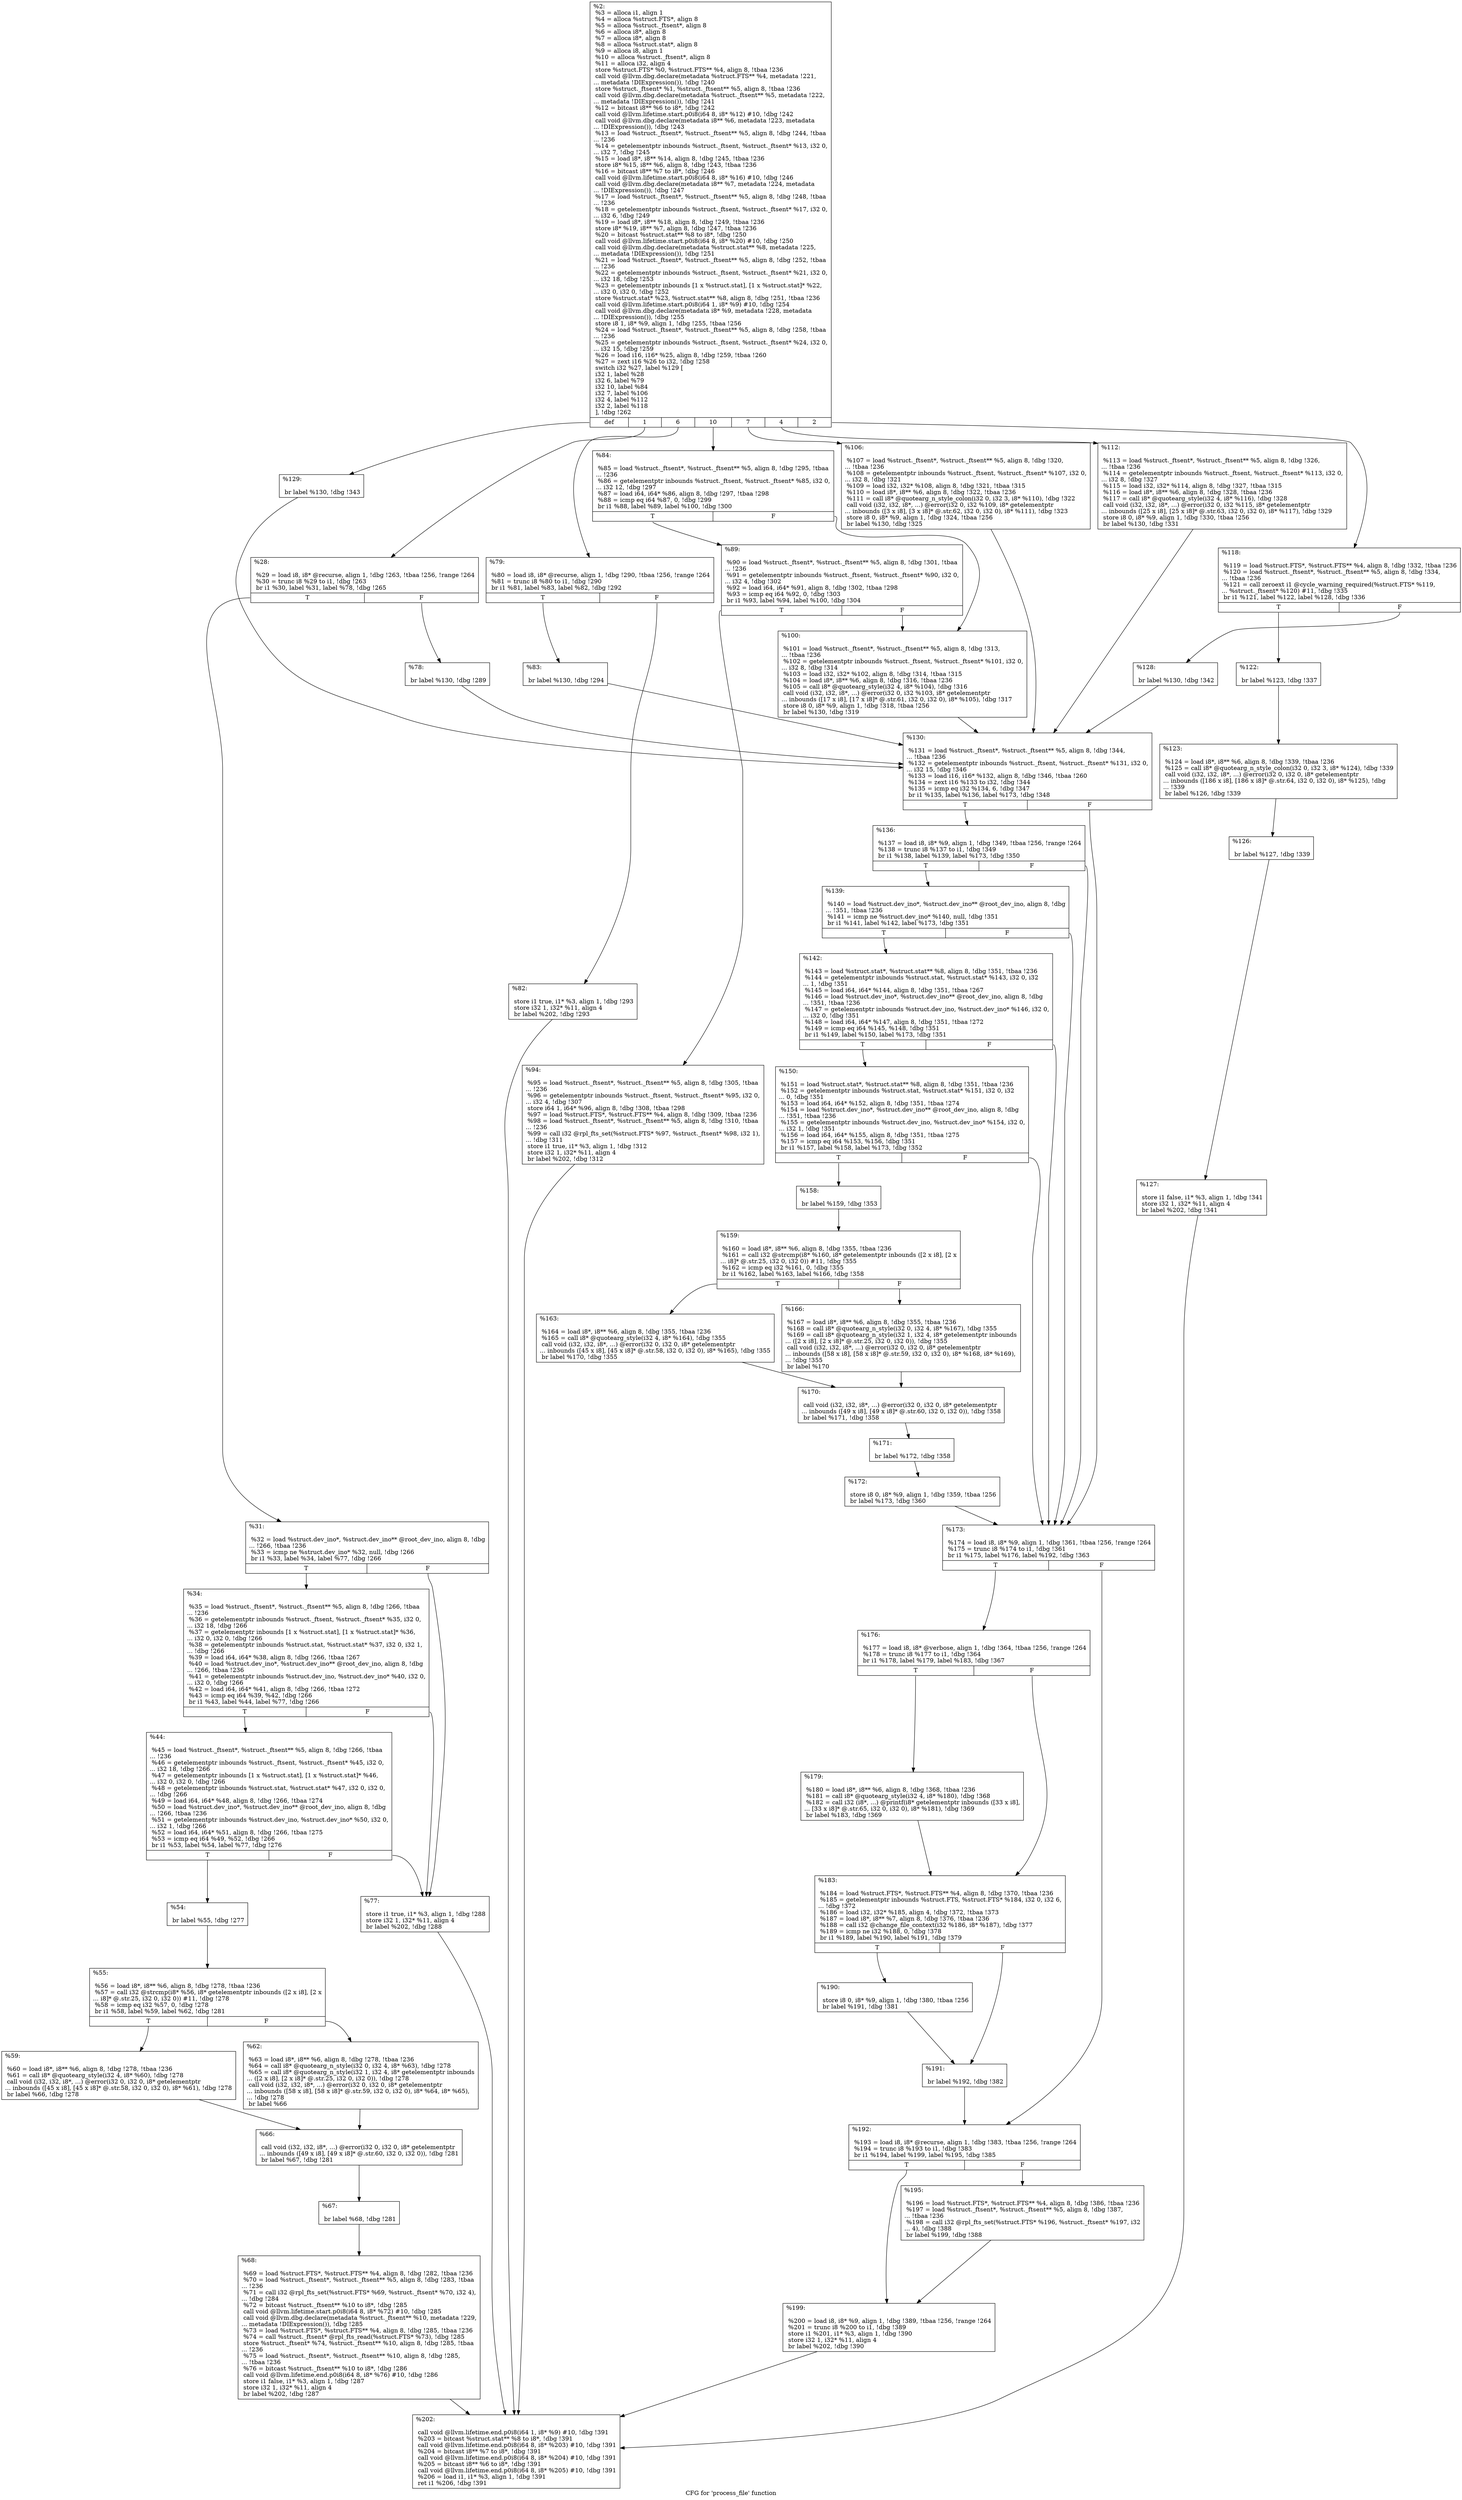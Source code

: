 digraph "CFG for 'process_file' function" {
	label="CFG for 'process_file' function";

	Node0x110ded0 [shape=record,label="{%2:\l  %3 = alloca i1, align 1\l  %4 = alloca %struct.FTS*, align 8\l  %5 = alloca %struct._ftsent*, align 8\l  %6 = alloca i8*, align 8\l  %7 = alloca i8*, align 8\l  %8 = alloca %struct.stat*, align 8\l  %9 = alloca i8, align 1\l  %10 = alloca %struct._ftsent*, align 8\l  %11 = alloca i32, align 4\l  store %struct.FTS* %0, %struct.FTS** %4, align 8, !tbaa !236\l  call void @llvm.dbg.declare(metadata %struct.FTS** %4, metadata !221,\l... metadata !DIExpression()), !dbg !240\l  store %struct._ftsent* %1, %struct._ftsent** %5, align 8, !tbaa !236\l  call void @llvm.dbg.declare(metadata %struct._ftsent** %5, metadata !222,\l... metadata !DIExpression()), !dbg !241\l  %12 = bitcast i8** %6 to i8*, !dbg !242\l  call void @llvm.lifetime.start.p0i8(i64 8, i8* %12) #10, !dbg !242\l  call void @llvm.dbg.declare(metadata i8** %6, metadata !223, metadata\l... !DIExpression()), !dbg !243\l  %13 = load %struct._ftsent*, %struct._ftsent** %5, align 8, !dbg !244, !tbaa\l... !236\l  %14 = getelementptr inbounds %struct._ftsent, %struct._ftsent* %13, i32 0,\l... i32 7, !dbg !245\l  %15 = load i8*, i8** %14, align 8, !dbg !245, !tbaa !236\l  store i8* %15, i8** %6, align 8, !dbg !243, !tbaa !236\l  %16 = bitcast i8** %7 to i8*, !dbg !246\l  call void @llvm.lifetime.start.p0i8(i64 8, i8* %16) #10, !dbg !246\l  call void @llvm.dbg.declare(metadata i8** %7, metadata !224, metadata\l... !DIExpression()), !dbg !247\l  %17 = load %struct._ftsent*, %struct._ftsent** %5, align 8, !dbg !248, !tbaa\l... !236\l  %18 = getelementptr inbounds %struct._ftsent, %struct._ftsent* %17, i32 0,\l... i32 6, !dbg !249\l  %19 = load i8*, i8** %18, align 8, !dbg !249, !tbaa !236\l  store i8* %19, i8** %7, align 8, !dbg !247, !tbaa !236\l  %20 = bitcast %struct.stat** %8 to i8*, !dbg !250\l  call void @llvm.lifetime.start.p0i8(i64 8, i8* %20) #10, !dbg !250\l  call void @llvm.dbg.declare(metadata %struct.stat** %8, metadata !225,\l... metadata !DIExpression()), !dbg !251\l  %21 = load %struct._ftsent*, %struct._ftsent** %5, align 8, !dbg !252, !tbaa\l... !236\l  %22 = getelementptr inbounds %struct._ftsent, %struct._ftsent* %21, i32 0,\l... i32 18, !dbg !253\l  %23 = getelementptr inbounds [1 x %struct.stat], [1 x %struct.stat]* %22,\l... i32 0, i32 0, !dbg !252\l  store %struct.stat* %23, %struct.stat** %8, align 8, !dbg !251, !tbaa !236\l  call void @llvm.lifetime.start.p0i8(i64 1, i8* %9) #10, !dbg !254\l  call void @llvm.dbg.declare(metadata i8* %9, metadata !228, metadata\l... !DIExpression()), !dbg !255\l  store i8 1, i8* %9, align 1, !dbg !255, !tbaa !256\l  %24 = load %struct._ftsent*, %struct._ftsent** %5, align 8, !dbg !258, !tbaa\l... !236\l  %25 = getelementptr inbounds %struct._ftsent, %struct._ftsent* %24, i32 0,\l... i32 15, !dbg !259\l  %26 = load i16, i16* %25, align 8, !dbg !259, !tbaa !260\l  %27 = zext i16 %26 to i32, !dbg !258\l  switch i32 %27, label %129 [\l    i32 1, label %28\l    i32 6, label %79\l    i32 10, label %84\l    i32 7, label %106\l    i32 4, label %112\l    i32 2, label %118\l  ], !dbg !262\l|{<s0>def|<s1>1|<s2>6|<s3>10|<s4>7|<s5>4|<s6>2}}"];
	Node0x110ded0:s0 -> Node0x110e9f0;
	Node0x110ded0:s1 -> Node0x110e130;
	Node0x110ded0:s2 -> Node0x110e540;
	Node0x110ded0:s3 -> Node0x110e630;
	Node0x110ded0:s4 -> Node0x110e770;
	Node0x110ded0:s5 -> Node0x110e7c0;
	Node0x110ded0:s6 -> Node0x110e810;
	Node0x110e130 [shape=record,label="{%28:\l\l  %29 = load i8, i8* @recurse, align 1, !dbg !263, !tbaa !256, !range !264\l  %30 = trunc i8 %29 to i1, !dbg !263\l  br i1 %30, label %31, label %78, !dbg !265\l|{<s0>T|<s1>F}}"];
	Node0x110e130:s0 -> Node0x110e180;
	Node0x110e130:s1 -> Node0x110e4f0;
	Node0x110e180 [shape=record,label="{%31:\l\l  %32 = load %struct.dev_ino*, %struct.dev_ino** @root_dev_ino, align 8, !dbg\l... !266, !tbaa !236\l  %33 = icmp ne %struct.dev_ino* %32, null, !dbg !266\l  br i1 %33, label %34, label %77, !dbg !266\l|{<s0>T|<s1>F}}"];
	Node0x110e180:s0 -> Node0x110e1d0;
	Node0x110e180:s1 -> Node0x110e4a0;
	Node0x110e1d0 [shape=record,label="{%34:\l\l  %35 = load %struct._ftsent*, %struct._ftsent** %5, align 8, !dbg !266, !tbaa\l... !236\l  %36 = getelementptr inbounds %struct._ftsent, %struct._ftsent* %35, i32 0,\l... i32 18, !dbg !266\l  %37 = getelementptr inbounds [1 x %struct.stat], [1 x %struct.stat]* %36,\l... i32 0, i32 0, !dbg !266\l  %38 = getelementptr inbounds %struct.stat, %struct.stat* %37, i32 0, i32 1,\l... !dbg !266\l  %39 = load i64, i64* %38, align 8, !dbg !266, !tbaa !267\l  %40 = load %struct.dev_ino*, %struct.dev_ino** @root_dev_ino, align 8, !dbg\l... !266, !tbaa !236\l  %41 = getelementptr inbounds %struct.dev_ino, %struct.dev_ino* %40, i32 0,\l... i32 0, !dbg !266\l  %42 = load i64, i64* %41, align 8, !dbg !266, !tbaa !272\l  %43 = icmp eq i64 %39, %42, !dbg !266\l  br i1 %43, label %44, label %77, !dbg !266\l|{<s0>T|<s1>F}}"];
	Node0x110e1d0:s0 -> Node0x110e220;
	Node0x110e1d0:s1 -> Node0x110e4a0;
	Node0x110e220 [shape=record,label="{%44:\l\l  %45 = load %struct._ftsent*, %struct._ftsent** %5, align 8, !dbg !266, !tbaa\l... !236\l  %46 = getelementptr inbounds %struct._ftsent, %struct._ftsent* %45, i32 0,\l... i32 18, !dbg !266\l  %47 = getelementptr inbounds [1 x %struct.stat], [1 x %struct.stat]* %46,\l... i32 0, i32 0, !dbg !266\l  %48 = getelementptr inbounds %struct.stat, %struct.stat* %47, i32 0, i32 0,\l... !dbg !266\l  %49 = load i64, i64* %48, align 8, !dbg !266, !tbaa !274\l  %50 = load %struct.dev_ino*, %struct.dev_ino** @root_dev_ino, align 8, !dbg\l... !266, !tbaa !236\l  %51 = getelementptr inbounds %struct.dev_ino, %struct.dev_ino* %50, i32 0,\l... i32 1, !dbg !266\l  %52 = load i64, i64* %51, align 8, !dbg !266, !tbaa !275\l  %53 = icmp eq i64 %49, %52, !dbg !266\l  br i1 %53, label %54, label %77, !dbg !276\l|{<s0>T|<s1>F}}"];
	Node0x110e220:s0 -> Node0x110e270;
	Node0x110e220:s1 -> Node0x110e4a0;
	Node0x110e270 [shape=record,label="{%54:\l\l  br label %55, !dbg !277\l}"];
	Node0x110e270 -> Node0x110e2c0;
	Node0x110e2c0 [shape=record,label="{%55:\l\l  %56 = load i8*, i8** %6, align 8, !dbg !278, !tbaa !236\l  %57 = call i32 @strcmp(i8* %56, i8* getelementptr inbounds ([2 x i8], [2 x\l... i8]* @.str.25, i32 0, i32 0)) #11, !dbg !278\l  %58 = icmp eq i32 %57, 0, !dbg !278\l  br i1 %58, label %59, label %62, !dbg !281\l|{<s0>T|<s1>F}}"];
	Node0x110e2c0:s0 -> Node0x110e310;
	Node0x110e2c0:s1 -> Node0x110e360;
	Node0x110e310 [shape=record,label="{%59:\l\l  %60 = load i8*, i8** %6, align 8, !dbg !278, !tbaa !236\l  %61 = call i8* @quotearg_style(i32 4, i8* %60), !dbg !278\l  call void (i32, i32, i8*, ...) @error(i32 0, i32 0, i8* getelementptr\l... inbounds ([45 x i8], [45 x i8]* @.str.58, i32 0, i32 0), i8* %61), !dbg !278\l  br label %66, !dbg !278\l}"];
	Node0x110e310 -> Node0x110e3b0;
	Node0x110e360 [shape=record,label="{%62:\l\l  %63 = load i8*, i8** %6, align 8, !dbg !278, !tbaa !236\l  %64 = call i8* @quotearg_n_style(i32 0, i32 4, i8* %63), !dbg !278\l  %65 = call i8* @quotearg_n_style(i32 1, i32 4, i8* getelementptr inbounds\l... ([2 x i8], [2 x i8]* @.str.25, i32 0, i32 0)), !dbg !278\l  call void (i32, i32, i8*, ...) @error(i32 0, i32 0, i8* getelementptr\l... inbounds ([58 x i8], [58 x i8]* @.str.59, i32 0, i32 0), i8* %64, i8* %65),\l... !dbg !278\l  br label %66\l}"];
	Node0x110e360 -> Node0x110e3b0;
	Node0x110e3b0 [shape=record,label="{%66:\l\l  call void (i32, i32, i8*, ...) @error(i32 0, i32 0, i8* getelementptr\l... inbounds ([49 x i8], [49 x i8]* @.str.60, i32 0, i32 0)), !dbg !281\l  br label %67, !dbg !281\l}"];
	Node0x110e3b0 -> Node0x110e400;
	Node0x110e400 [shape=record,label="{%67:\l\l  br label %68, !dbg !281\l}"];
	Node0x110e400 -> Node0x110e450;
	Node0x110e450 [shape=record,label="{%68:\l\l  %69 = load %struct.FTS*, %struct.FTS** %4, align 8, !dbg !282, !tbaa !236\l  %70 = load %struct._ftsent*, %struct._ftsent** %5, align 8, !dbg !283, !tbaa\l... !236\l  %71 = call i32 @rpl_fts_set(%struct.FTS* %69, %struct._ftsent* %70, i32 4),\l... !dbg !284\l  %72 = bitcast %struct._ftsent** %10 to i8*, !dbg !285\l  call void @llvm.lifetime.start.p0i8(i64 8, i8* %72) #10, !dbg !285\l  call void @llvm.dbg.declare(metadata %struct._ftsent** %10, metadata !229,\l... metadata !DIExpression()), !dbg !285\l  %73 = load %struct.FTS*, %struct.FTS** %4, align 8, !dbg !285, !tbaa !236\l  %74 = call %struct._ftsent* @rpl_fts_read(%struct.FTS* %73), !dbg !285\l  store %struct._ftsent* %74, %struct._ftsent** %10, align 8, !dbg !285, !tbaa\l... !236\l  %75 = load %struct._ftsent*, %struct._ftsent** %10, align 8, !dbg !285,\l... !tbaa !236\l  %76 = bitcast %struct._ftsent** %10 to i8*, !dbg !286\l  call void @llvm.lifetime.end.p0i8(i64 8, i8* %76) #10, !dbg !286\l  store i1 false, i1* %3, align 1, !dbg !287\l  store i32 1, i32* %11, align 4\l  br label %202, !dbg !287\l}"];
	Node0x110e450 -> Node0x110f0d0;
	Node0x110e4a0 [shape=record,label="{%77:\l\l  store i1 true, i1* %3, align 1, !dbg !288\l  store i32 1, i32* %11, align 4\l  br label %202, !dbg !288\l}"];
	Node0x110e4a0 -> Node0x110f0d0;
	Node0x110e4f0 [shape=record,label="{%78:\l\l  br label %130, !dbg !289\l}"];
	Node0x110e4f0 -> Node0x110ea40;
	Node0x110e540 [shape=record,label="{%79:\l\l  %80 = load i8, i8* @recurse, align 1, !dbg !290, !tbaa !256, !range !264\l  %81 = trunc i8 %80 to i1, !dbg !290\l  br i1 %81, label %83, label %82, !dbg !292\l|{<s0>T|<s1>F}}"];
	Node0x110e540:s0 -> Node0x110e5e0;
	Node0x110e540:s1 -> Node0x110e590;
	Node0x110e590 [shape=record,label="{%82:\l\l  store i1 true, i1* %3, align 1, !dbg !293\l  store i32 1, i32* %11, align 4\l  br label %202, !dbg !293\l}"];
	Node0x110e590 -> Node0x110f0d0;
	Node0x110e5e0 [shape=record,label="{%83:\l\l  br label %130, !dbg !294\l}"];
	Node0x110e5e0 -> Node0x110ea40;
	Node0x110e630 [shape=record,label="{%84:\l\l  %85 = load %struct._ftsent*, %struct._ftsent** %5, align 8, !dbg !295, !tbaa\l... !236\l  %86 = getelementptr inbounds %struct._ftsent, %struct._ftsent* %85, i32 0,\l... i32 12, !dbg !297\l  %87 = load i64, i64* %86, align 8, !dbg !297, !tbaa !298\l  %88 = icmp eq i64 %87, 0, !dbg !299\l  br i1 %88, label %89, label %100, !dbg !300\l|{<s0>T|<s1>F}}"];
	Node0x110e630:s0 -> Node0x110e680;
	Node0x110e630:s1 -> Node0x110e720;
	Node0x110e680 [shape=record,label="{%89:\l\l  %90 = load %struct._ftsent*, %struct._ftsent** %5, align 8, !dbg !301, !tbaa\l... !236\l  %91 = getelementptr inbounds %struct._ftsent, %struct._ftsent* %90, i32 0,\l... i32 4, !dbg !302\l  %92 = load i64, i64* %91, align 8, !dbg !302, !tbaa !298\l  %93 = icmp eq i64 %92, 0, !dbg !303\l  br i1 %93, label %94, label %100, !dbg !304\l|{<s0>T|<s1>F}}"];
	Node0x110e680:s0 -> Node0x110e6d0;
	Node0x110e680:s1 -> Node0x110e720;
	Node0x110e6d0 [shape=record,label="{%94:\l\l  %95 = load %struct._ftsent*, %struct._ftsent** %5, align 8, !dbg !305, !tbaa\l... !236\l  %96 = getelementptr inbounds %struct._ftsent, %struct._ftsent* %95, i32 0,\l... i32 4, !dbg !307\l  store i64 1, i64* %96, align 8, !dbg !308, !tbaa !298\l  %97 = load %struct.FTS*, %struct.FTS** %4, align 8, !dbg !309, !tbaa !236\l  %98 = load %struct._ftsent*, %struct._ftsent** %5, align 8, !dbg !310, !tbaa\l... !236\l  %99 = call i32 @rpl_fts_set(%struct.FTS* %97, %struct._ftsent* %98, i32 1),\l... !dbg !311\l  store i1 true, i1* %3, align 1, !dbg !312\l  store i32 1, i32* %11, align 4\l  br label %202, !dbg !312\l}"];
	Node0x110e6d0 -> Node0x110f0d0;
	Node0x110e720 [shape=record,label="{%100:\l\l  %101 = load %struct._ftsent*, %struct._ftsent** %5, align 8, !dbg !313,\l... !tbaa !236\l  %102 = getelementptr inbounds %struct._ftsent, %struct._ftsent* %101, i32 0,\l... i32 8, !dbg !314\l  %103 = load i32, i32* %102, align 8, !dbg !314, !tbaa !315\l  %104 = load i8*, i8** %6, align 8, !dbg !316, !tbaa !236\l  %105 = call i8* @quotearg_style(i32 4, i8* %104), !dbg !316\l  call void (i32, i32, i8*, ...) @error(i32 0, i32 %103, i8* getelementptr\l... inbounds ([17 x i8], [17 x i8]* @.str.61, i32 0, i32 0), i8* %105), !dbg !317\l  store i8 0, i8* %9, align 1, !dbg !318, !tbaa !256\l  br label %130, !dbg !319\l}"];
	Node0x110e720 -> Node0x110ea40;
	Node0x110e770 [shape=record,label="{%106:\l\l  %107 = load %struct._ftsent*, %struct._ftsent** %5, align 8, !dbg !320,\l... !tbaa !236\l  %108 = getelementptr inbounds %struct._ftsent, %struct._ftsent* %107, i32 0,\l... i32 8, !dbg !321\l  %109 = load i32, i32* %108, align 8, !dbg !321, !tbaa !315\l  %110 = load i8*, i8** %6, align 8, !dbg !322, !tbaa !236\l  %111 = call i8* @quotearg_n_style_colon(i32 0, i32 3, i8* %110), !dbg !322\l  call void (i32, i32, i8*, ...) @error(i32 0, i32 %109, i8* getelementptr\l... inbounds ([3 x i8], [3 x i8]* @.str.62, i32 0, i32 0), i8* %111), !dbg !323\l  store i8 0, i8* %9, align 1, !dbg !324, !tbaa !256\l  br label %130, !dbg !325\l}"];
	Node0x110e770 -> Node0x110ea40;
	Node0x110e7c0 [shape=record,label="{%112:\l\l  %113 = load %struct._ftsent*, %struct._ftsent** %5, align 8, !dbg !326,\l... !tbaa !236\l  %114 = getelementptr inbounds %struct._ftsent, %struct._ftsent* %113, i32 0,\l... i32 8, !dbg !327\l  %115 = load i32, i32* %114, align 8, !dbg !327, !tbaa !315\l  %116 = load i8*, i8** %6, align 8, !dbg !328, !tbaa !236\l  %117 = call i8* @quotearg_style(i32 4, i8* %116), !dbg !328\l  call void (i32, i32, i8*, ...) @error(i32 0, i32 %115, i8* getelementptr\l... inbounds ([25 x i8], [25 x i8]* @.str.63, i32 0, i32 0), i8* %117), !dbg !329\l  store i8 0, i8* %9, align 1, !dbg !330, !tbaa !256\l  br label %130, !dbg !331\l}"];
	Node0x110e7c0 -> Node0x110ea40;
	Node0x110e810 [shape=record,label="{%118:\l\l  %119 = load %struct.FTS*, %struct.FTS** %4, align 8, !dbg !332, !tbaa !236\l  %120 = load %struct._ftsent*, %struct._ftsent** %5, align 8, !dbg !334,\l... !tbaa !236\l  %121 = call zeroext i1 @cycle_warning_required(%struct.FTS* %119,\l... %struct._ftsent* %120) #11, !dbg !335\l  br i1 %121, label %122, label %128, !dbg !336\l|{<s0>T|<s1>F}}"];
	Node0x110e810:s0 -> Node0x110e860;
	Node0x110e810:s1 -> Node0x110e9a0;
	Node0x110e860 [shape=record,label="{%122:\l\l  br label %123, !dbg !337\l}"];
	Node0x110e860 -> Node0x110e8b0;
	Node0x110e8b0 [shape=record,label="{%123:\l\l  %124 = load i8*, i8** %6, align 8, !dbg !339, !tbaa !236\l  %125 = call i8* @quotearg_n_style_colon(i32 0, i32 3, i8* %124), !dbg !339\l  call void (i32, i32, i8*, ...) @error(i32 0, i32 0, i8* getelementptr\l... inbounds ([186 x i8], [186 x i8]* @.str.64, i32 0, i32 0), i8* %125), !dbg\l... !339\l  br label %126, !dbg !339\l}"];
	Node0x110e8b0 -> Node0x110e900;
	Node0x110e900 [shape=record,label="{%126:\l\l  br label %127, !dbg !339\l}"];
	Node0x110e900 -> Node0x110e950;
	Node0x110e950 [shape=record,label="{%127:\l\l  store i1 false, i1* %3, align 1, !dbg !341\l  store i32 1, i32* %11, align 4\l  br label %202, !dbg !341\l}"];
	Node0x110e950 -> Node0x110f0d0;
	Node0x110e9a0 [shape=record,label="{%128:\l\l  br label %130, !dbg !342\l}"];
	Node0x110e9a0 -> Node0x110ea40;
	Node0x110e9f0 [shape=record,label="{%129:\l\l  br label %130, !dbg !343\l}"];
	Node0x110e9f0 -> Node0x110ea40;
	Node0x110ea40 [shape=record,label="{%130:\l\l  %131 = load %struct._ftsent*, %struct._ftsent** %5, align 8, !dbg !344,\l... !tbaa !236\l  %132 = getelementptr inbounds %struct._ftsent, %struct._ftsent* %131, i32 0,\l... i32 15, !dbg !346\l  %133 = load i16, i16* %132, align 8, !dbg !346, !tbaa !260\l  %134 = zext i16 %133 to i32, !dbg !344\l  %135 = icmp eq i32 %134, 6, !dbg !347\l  br i1 %135, label %136, label %173, !dbg !348\l|{<s0>T|<s1>F}}"];
	Node0x110ea40:s0 -> Node0x110ea90;
	Node0x110ea40:s1 -> Node0x110ee00;
	Node0x110ea90 [shape=record,label="{%136:\l\l  %137 = load i8, i8* %9, align 1, !dbg !349, !tbaa !256, !range !264\l  %138 = trunc i8 %137 to i1, !dbg !349\l  br i1 %138, label %139, label %173, !dbg !350\l|{<s0>T|<s1>F}}"];
	Node0x110ea90:s0 -> Node0x110eae0;
	Node0x110ea90:s1 -> Node0x110ee00;
	Node0x110eae0 [shape=record,label="{%139:\l\l  %140 = load %struct.dev_ino*, %struct.dev_ino** @root_dev_ino, align 8, !dbg\l... !351, !tbaa !236\l  %141 = icmp ne %struct.dev_ino* %140, null, !dbg !351\l  br i1 %141, label %142, label %173, !dbg !351\l|{<s0>T|<s1>F}}"];
	Node0x110eae0:s0 -> Node0x110eb30;
	Node0x110eae0:s1 -> Node0x110ee00;
	Node0x110eb30 [shape=record,label="{%142:\l\l  %143 = load %struct.stat*, %struct.stat** %8, align 8, !dbg !351, !tbaa !236\l  %144 = getelementptr inbounds %struct.stat, %struct.stat* %143, i32 0, i32\l... 1, !dbg !351\l  %145 = load i64, i64* %144, align 8, !dbg !351, !tbaa !267\l  %146 = load %struct.dev_ino*, %struct.dev_ino** @root_dev_ino, align 8, !dbg\l... !351, !tbaa !236\l  %147 = getelementptr inbounds %struct.dev_ino, %struct.dev_ino* %146, i32 0,\l... i32 0, !dbg !351\l  %148 = load i64, i64* %147, align 8, !dbg !351, !tbaa !272\l  %149 = icmp eq i64 %145, %148, !dbg !351\l  br i1 %149, label %150, label %173, !dbg !351\l|{<s0>T|<s1>F}}"];
	Node0x110eb30:s0 -> Node0x110eb80;
	Node0x110eb30:s1 -> Node0x110ee00;
	Node0x110eb80 [shape=record,label="{%150:\l\l  %151 = load %struct.stat*, %struct.stat** %8, align 8, !dbg !351, !tbaa !236\l  %152 = getelementptr inbounds %struct.stat, %struct.stat* %151, i32 0, i32\l... 0, !dbg !351\l  %153 = load i64, i64* %152, align 8, !dbg !351, !tbaa !274\l  %154 = load %struct.dev_ino*, %struct.dev_ino** @root_dev_ino, align 8, !dbg\l... !351, !tbaa !236\l  %155 = getelementptr inbounds %struct.dev_ino, %struct.dev_ino* %154, i32 0,\l... i32 1, !dbg !351\l  %156 = load i64, i64* %155, align 8, !dbg !351, !tbaa !275\l  %157 = icmp eq i64 %153, %156, !dbg !351\l  br i1 %157, label %158, label %173, !dbg !352\l|{<s0>T|<s1>F}}"];
	Node0x110eb80:s0 -> Node0x110ebd0;
	Node0x110eb80:s1 -> Node0x110ee00;
	Node0x110ebd0 [shape=record,label="{%158:\l\l  br label %159, !dbg !353\l}"];
	Node0x110ebd0 -> Node0x110ec20;
	Node0x110ec20 [shape=record,label="{%159:\l\l  %160 = load i8*, i8** %6, align 8, !dbg !355, !tbaa !236\l  %161 = call i32 @strcmp(i8* %160, i8* getelementptr inbounds ([2 x i8], [2 x\l... i8]* @.str.25, i32 0, i32 0)) #11, !dbg !355\l  %162 = icmp eq i32 %161, 0, !dbg !355\l  br i1 %162, label %163, label %166, !dbg !358\l|{<s0>T|<s1>F}}"];
	Node0x110ec20:s0 -> Node0x110ec70;
	Node0x110ec20:s1 -> Node0x110ecc0;
	Node0x110ec70 [shape=record,label="{%163:\l\l  %164 = load i8*, i8** %6, align 8, !dbg !355, !tbaa !236\l  %165 = call i8* @quotearg_style(i32 4, i8* %164), !dbg !355\l  call void (i32, i32, i8*, ...) @error(i32 0, i32 0, i8* getelementptr\l... inbounds ([45 x i8], [45 x i8]* @.str.58, i32 0, i32 0), i8* %165), !dbg !355\l  br label %170, !dbg !355\l}"];
	Node0x110ec70 -> Node0x110ed10;
	Node0x110ecc0 [shape=record,label="{%166:\l\l  %167 = load i8*, i8** %6, align 8, !dbg !355, !tbaa !236\l  %168 = call i8* @quotearg_n_style(i32 0, i32 4, i8* %167), !dbg !355\l  %169 = call i8* @quotearg_n_style(i32 1, i32 4, i8* getelementptr inbounds\l... ([2 x i8], [2 x i8]* @.str.25, i32 0, i32 0)), !dbg !355\l  call void (i32, i32, i8*, ...) @error(i32 0, i32 0, i8* getelementptr\l... inbounds ([58 x i8], [58 x i8]* @.str.59, i32 0, i32 0), i8* %168, i8* %169),\l... !dbg !355\l  br label %170\l}"];
	Node0x110ecc0 -> Node0x110ed10;
	Node0x110ed10 [shape=record,label="{%170:\l\l  call void (i32, i32, i8*, ...) @error(i32 0, i32 0, i8* getelementptr\l... inbounds ([49 x i8], [49 x i8]* @.str.60, i32 0, i32 0)), !dbg !358\l  br label %171, !dbg !358\l}"];
	Node0x110ed10 -> Node0x110ed60;
	Node0x110ed60 [shape=record,label="{%171:\l\l  br label %172, !dbg !358\l}"];
	Node0x110ed60 -> Node0x110edb0;
	Node0x110edb0 [shape=record,label="{%172:\l\l  store i8 0, i8* %9, align 1, !dbg !359, !tbaa !256\l  br label %173, !dbg !360\l}"];
	Node0x110edb0 -> Node0x110ee00;
	Node0x110ee00 [shape=record,label="{%173:\l\l  %174 = load i8, i8* %9, align 1, !dbg !361, !tbaa !256, !range !264\l  %175 = trunc i8 %174 to i1, !dbg !361\l  br i1 %175, label %176, label %192, !dbg !363\l|{<s0>T|<s1>F}}"];
	Node0x110ee00:s0 -> Node0x110ee50;
	Node0x110ee00:s1 -> Node0x110efe0;
	Node0x110ee50 [shape=record,label="{%176:\l\l  %177 = load i8, i8* @verbose, align 1, !dbg !364, !tbaa !256, !range !264\l  %178 = trunc i8 %177 to i1, !dbg !364\l  br i1 %178, label %179, label %183, !dbg !367\l|{<s0>T|<s1>F}}"];
	Node0x110ee50:s0 -> Node0x110eea0;
	Node0x110ee50:s1 -> Node0x110eef0;
	Node0x110eea0 [shape=record,label="{%179:\l\l  %180 = load i8*, i8** %6, align 8, !dbg !368, !tbaa !236\l  %181 = call i8* @quotearg_style(i32 4, i8* %180), !dbg !368\l  %182 = call i32 (i8*, ...) @printf(i8* getelementptr inbounds ([33 x i8],\l... [33 x i8]* @.str.65, i32 0, i32 0), i8* %181), !dbg !369\l  br label %183, !dbg !369\l}"];
	Node0x110eea0 -> Node0x110eef0;
	Node0x110eef0 [shape=record,label="{%183:\l\l  %184 = load %struct.FTS*, %struct.FTS** %4, align 8, !dbg !370, !tbaa !236\l  %185 = getelementptr inbounds %struct.FTS, %struct.FTS* %184, i32 0, i32 6,\l... !dbg !372\l  %186 = load i32, i32* %185, align 4, !dbg !372, !tbaa !373\l  %187 = load i8*, i8** %7, align 8, !dbg !376, !tbaa !236\l  %188 = call i32 @change_file_context(i32 %186, i8* %187), !dbg !377\l  %189 = icmp ne i32 %188, 0, !dbg !378\l  br i1 %189, label %190, label %191, !dbg !379\l|{<s0>T|<s1>F}}"];
	Node0x110eef0:s0 -> Node0x110ef40;
	Node0x110eef0:s1 -> Node0x110ef90;
	Node0x110ef40 [shape=record,label="{%190:\l\l  store i8 0, i8* %9, align 1, !dbg !380, !tbaa !256\l  br label %191, !dbg !381\l}"];
	Node0x110ef40 -> Node0x110ef90;
	Node0x110ef90 [shape=record,label="{%191:\l\l  br label %192, !dbg !382\l}"];
	Node0x110ef90 -> Node0x110efe0;
	Node0x110efe0 [shape=record,label="{%192:\l\l  %193 = load i8, i8* @recurse, align 1, !dbg !383, !tbaa !256, !range !264\l  %194 = trunc i8 %193 to i1, !dbg !383\l  br i1 %194, label %199, label %195, !dbg !385\l|{<s0>T|<s1>F}}"];
	Node0x110efe0:s0 -> Node0x110f080;
	Node0x110efe0:s1 -> Node0x110f030;
	Node0x110f030 [shape=record,label="{%195:\l\l  %196 = load %struct.FTS*, %struct.FTS** %4, align 8, !dbg !386, !tbaa !236\l  %197 = load %struct._ftsent*, %struct._ftsent** %5, align 8, !dbg !387,\l... !tbaa !236\l  %198 = call i32 @rpl_fts_set(%struct.FTS* %196, %struct._ftsent* %197, i32\l... 4), !dbg !388\l  br label %199, !dbg !388\l}"];
	Node0x110f030 -> Node0x110f080;
	Node0x110f080 [shape=record,label="{%199:\l\l  %200 = load i8, i8* %9, align 1, !dbg !389, !tbaa !256, !range !264\l  %201 = trunc i8 %200 to i1, !dbg !389\l  store i1 %201, i1* %3, align 1, !dbg !390\l  store i32 1, i32* %11, align 4\l  br label %202, !dbg !390\l}"];
	Node0x110f080 -> Node0x110f0d0;
	Node0x110f0d0 [shape=record,label="{%202:\l\l  call void @llvm.lifetime.end.p0i8(i64 1, i8* %9) #10, !dbg !391\l  %203 = bitcast %struct.stat** %8 to i8*, !dbg !391\l  call void @llvm.lifetime.end.p0i8(i64 8, i8* %203) #10, !dbg !391\l  %204 = bitcast i8** %7 to i8*, !dbg !391\l  call void @llvm.lifetime.end.p0i8(i64 8, i8* %204) #10, !dbg !391\l  %205 = bitcast i8** %6 to i8*, !dbg !391\l  call void @llvm.lifetime.end.p0i8(i64 8, i8* %205) #10, !dbg !391\l  %206 = load i1, i1* %3, align 1, !dbg !391\l  ret i1 %206, !dbg !391\l}"];
}
